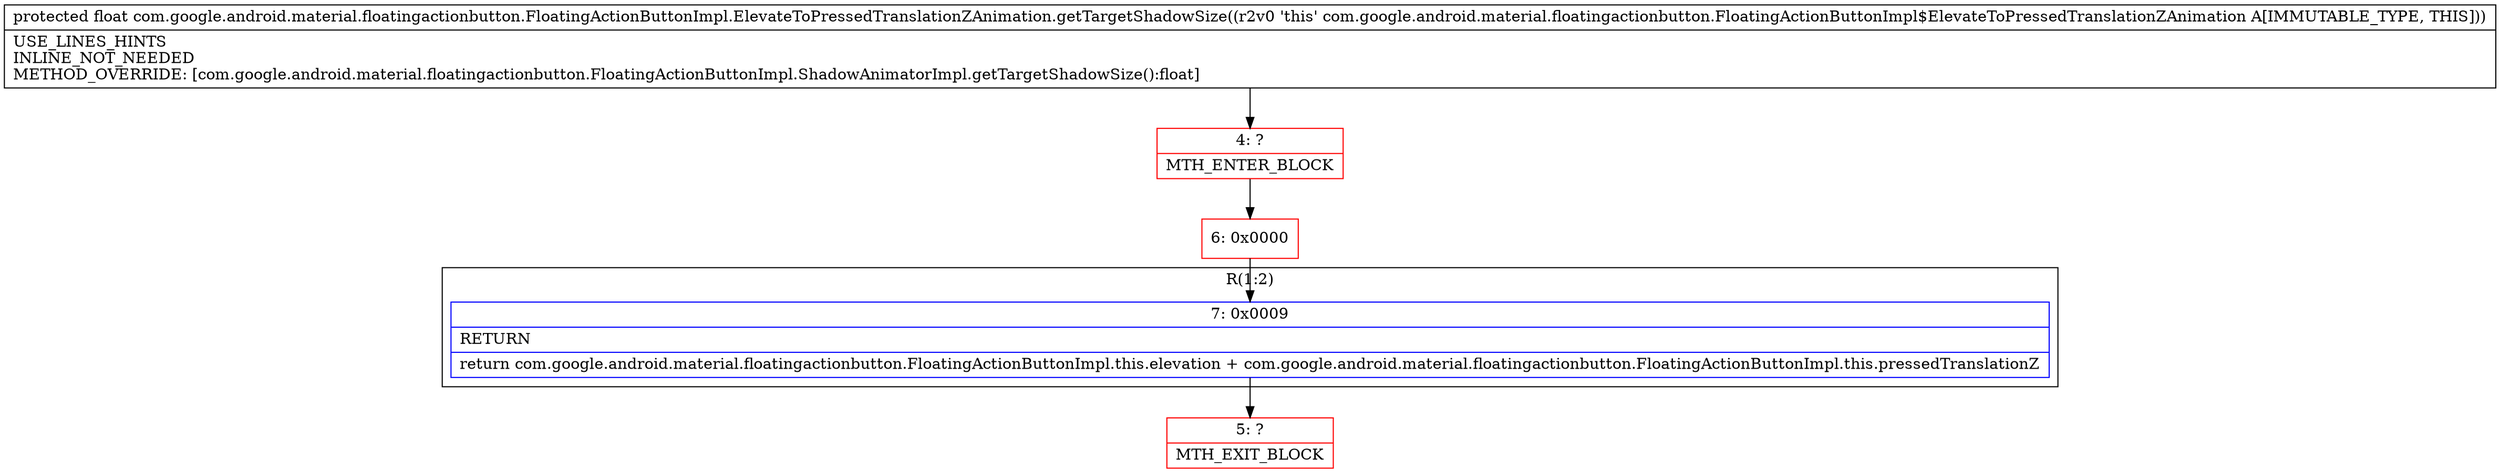 digraph "CFG forcom.google.android.material.floatingactionbutton.FloatingActionButtonImpl.ElevateToPressedTranslationZAnimation.getTargetShadowSize()F" {
subgraph cluster_Region_1782484128 {
label = "R(1:2)";
node [shape=record,color=blue];
Node_7 [shape=record,label="{7\:\ 0x0009|RETURN\l|return com.google.android.material.floatingactionbutton.FloatingActionButtonImpl.this.elevation + com.google.android.material.floatingactionbutton.FloatingActionButtonImpl.this.pressedTranslationZ\l}"];
}
Node_4 [shape=record,color=red,label="{4\:\ ?|MTH_ENTER_BLOCK\l}"];
Node_6 [shape=record,color=red,label="{6\:\ 0x0000}"];
Node_5 [shape=record,color=red,label="{5\:\ ?|MTH_EXIT_BLOCK\l}"];
MethodNode[shape=record,label="{protected float com.google.android.material.floatingactionbutton.FloatingActionButtonImpl.ElevateToPressedTranslationZAnimation.getTargetShadowSize((r2v0 'this' com.google.android.material.floatingactionbutton.FloatingActionButtonImpl$ElevateToPressedTranslationZAnimation A[IMMUTABLE_TYPE, THIS]))  | USE_LINES_HINTS\lINLINE_NOT_NEEDED\lMETHOD_OVERRIDE: [com.google.android.material.floatingactionbutton.FloatingActionButtonImpl.ShadowAnimatorImpl.getTargetShadowSize():float]\l}"];
MethodNode -> Node_4;Node_7 -> Node_5;
Node_4 -> Node_6;
Node_6 -> Node_7;
}


